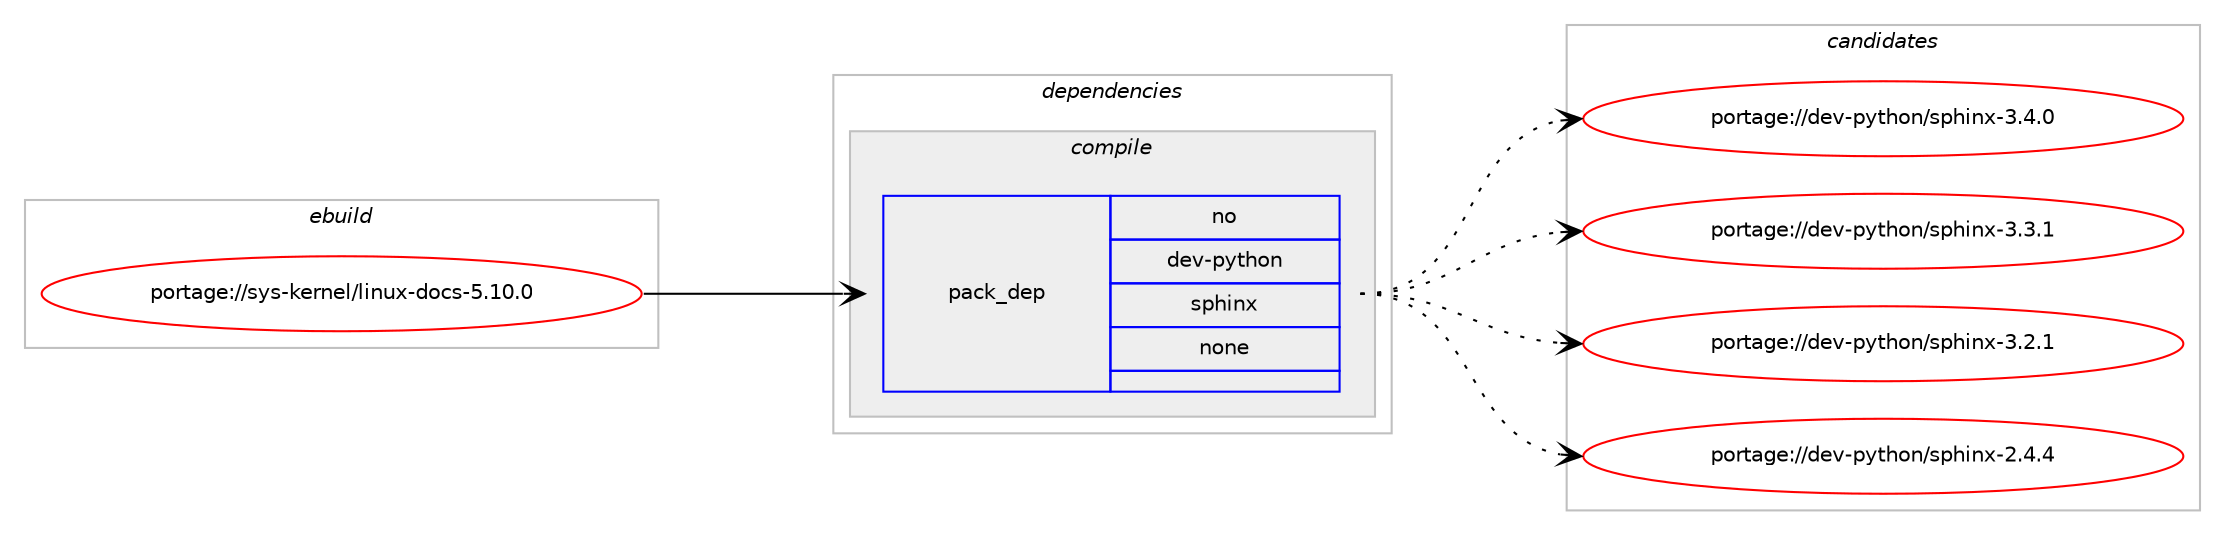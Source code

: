 digraph prolog {

# *************
# Graph options
# *************

newrank=true;
concentrate=true;
compound=true;
graph [rankdir=LR,fontname=Helvetica,fontsize=10,ranksep=1.5];#, ranksep=2.5, nodesep=0.2];
edge  [arrowhead=vee];
node  [fontname=Helvetica,fontsize=10];

# **********
# The ebuild
# **********

subgraph cluster_leftcol {
color=gray;
rank=same;
label=<<i>ebuild</i>>;
id [label="portage://sys-kernel/linux-docs-5.10.0", color=red, width=4, href="../sys-kernel/linux-docs-5.10.0.svg"];
}

# ****************
# The dependencies
# ****************

subgraph cluster_midcol {
color=gray;
label=<<i>dependencies</i>>;
subgraph cluster_compile {
fillcolor="#eeeeee";
style=filled;
label=<<i>compile</i>>;
subgraph pack2829 {
dependency3758 [label=<<TABLE BORDER="0" CELLBORDER="1" CELLSPACING="0" CELLPADDING="4" WIDTH="220"><TR><TD ROWSPAN="6" CELLPADDING="30">pack_dep</TD></TR><TR><TD WIDTH="110">no</TD></TR><TR><TD>dev-python</TD></TR><TR><TD>sphinx</TD></TR><TR><TD>none</TD></TR><TR><TD></TD></TR></TABLE>>, shape=none, color=blue];
}
id:e -> dependency3758:w [weight=20,style="solid",arrowhead="vee"];
}
subgraph cluster_compileandrun {
fillcolor="#eeeeee";
style=filled;
label=<<i>compile and run</i>>;
}
subgraph cluster_run {
fillcolor="#eeeeee";
style=filled;
label=<<i>run</i>>;
}
}

# **************
# The candidates
# **************

subgraph cluster_choices {
rank=same;
color=gray;
label=<<i>candidates</i>>;

subgraph choice2829 {
color=black;
nodesep=1;
choice1001011184511212111610411111047115112104105110120455146524648 [label="portage://dev-python/sphinx-3.4.0", color=red, width=4,href="../dev-python/sphinx-3.4.0.svg"];
choice1001011184511212111610411111047115112104105110120455146514649 [label="portage://dev-python/sphinx-3.3.1", color=red, width=4,href="../dev-python/sphinx-3.3.1.svg"];
choice1001011184511212111610411111047115112104105110120455146504649 [label="portage://dev-python/sphinx-3.2.1", color=red, width=4,href="../dev-python/sphinx-3.2.1.svg"];
choice1001011184511212111610411111047115112104105110120455046524652 [label="portage://dev-python/sphinx-2.4.4", color=red, width=4,href="../dev-python/sphinx-2.4.4.svg"];
dependency3758:e -> choice1001011184511212111610411111047115112104105110120455146524648:w [style=dotted,weight="100"];
dependency3758:e -> choice1001011184511212111610411111047115112104105110120455146514649:w [style=dotted,weight="100"];
dependency3758:e -> choice1001011184511212111610411111047115112104105110120455146504649:w [style=dotted,weight="100"];
dependency3758:e -> choice1001011184511212111610411111047115112104105110120455046524652:w [style=dotted,weight="100"];
}
}

}
